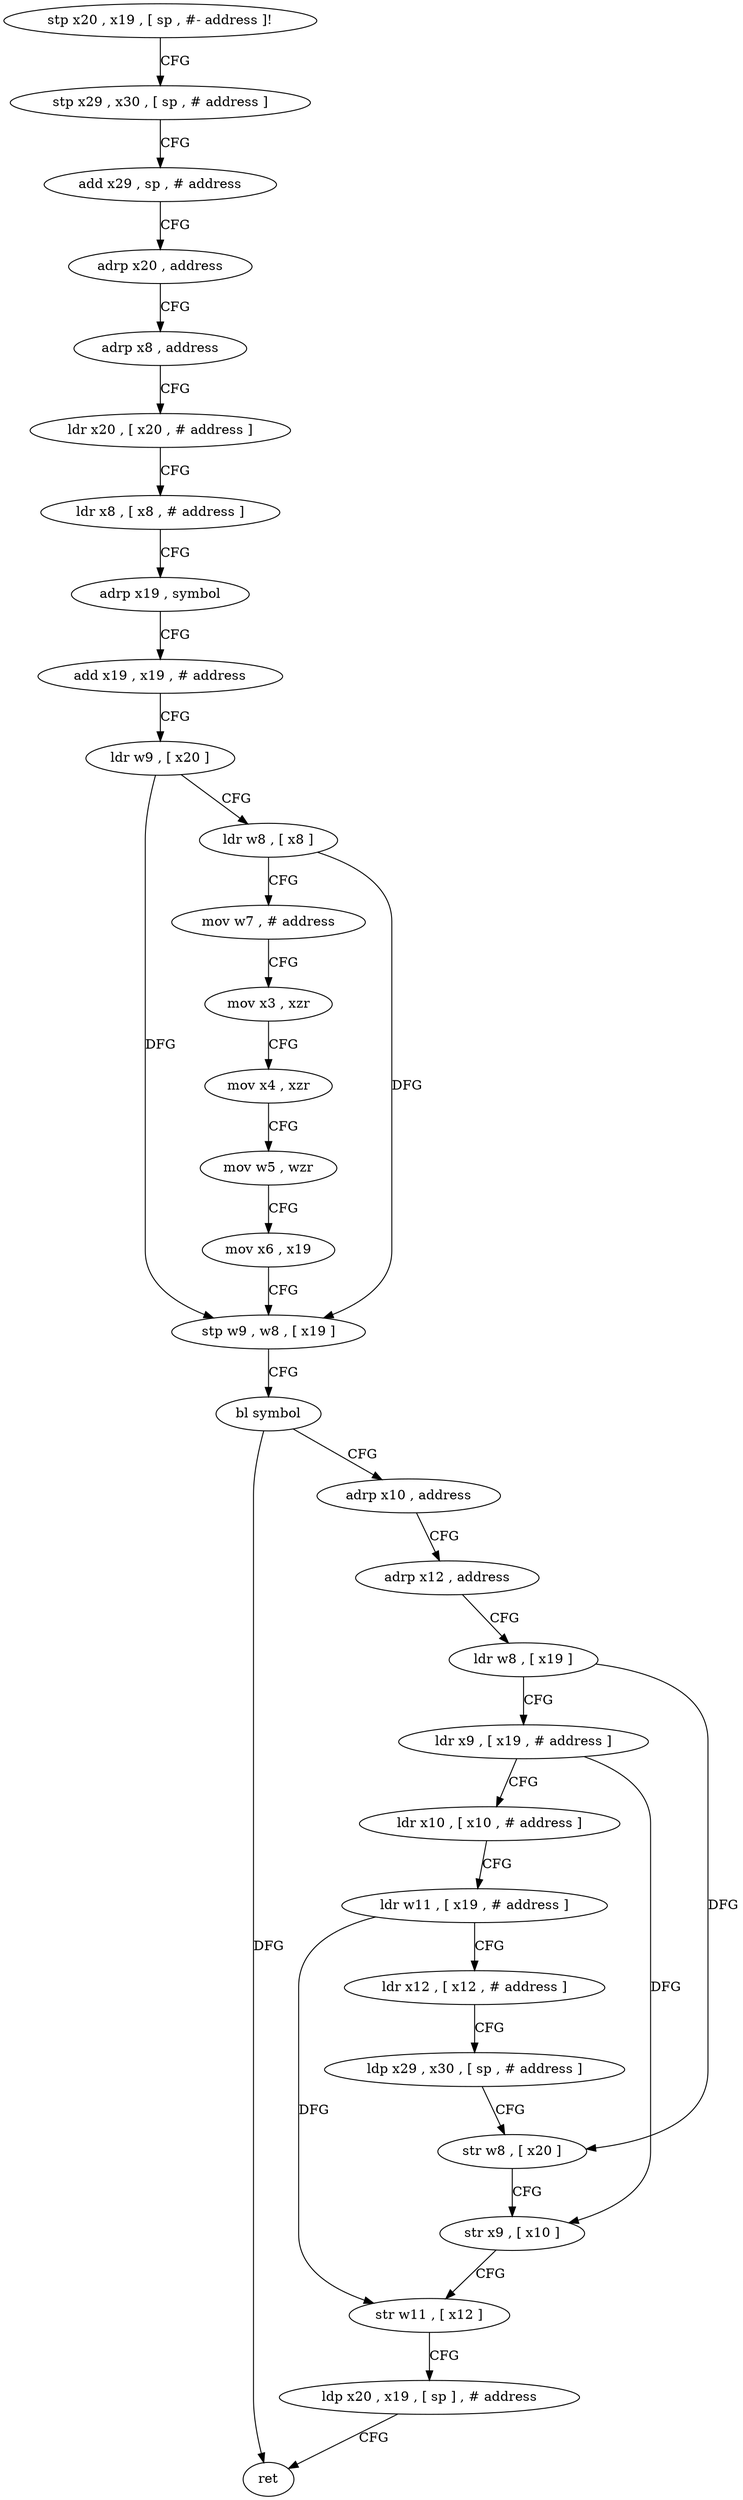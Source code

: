 digraph "func" {
"4221508" [label = "stp x20 , x19 , [ sp , #- address ]!" ]
"4221512" [label = "stp x29 , x30 , [ sp , # address ]" ]
"4221516" [label = "add x29 , sp , # address" ]
"4221520" [label = "adrp x20 , address" ]
"4221524" [label = "adrp x8 , address" ]
"4221528" [label = "ldr x20 , [ x20 , # address ]" ]
"4221532" [label = "ldr x8 , [ x8 , # address ]" ]
"4221536" [label = "adrp x19 , symbol" ]
"4221540" [label = "add x19 , x19 , # address" ]
"4221544" [label = "ldr w9 , [ x20 ]" ]
"4221548" [label = "ldr w8 , [ x8 ]" ]
"4221552" [label = "mov w7 , # address" ]
"4221556" [label = "mov x3 , xzr" ]
"4221560" [label = "mov x4 , xzr" ]
"4221564" [label = "mov w5 , wzr" ]
"4221568" [label = "mov x6 , x19" ]
"4221572" [label = "stp w9 , w8 , [ x19 ]" ]
"4221576" [label = "bl symbol" ]
"4221580" [label = "adrp x10 , address" ]
"4221584" [label = "adrp x12 , address" ]
"4221588" [label = "ldr w8 , [ x19 ]" ]
"4221592" [label = "ldr x9 , [ x19 , # address ]" ]
"4221596" [label = "ldr x10 , [ x10 , # address ]" ]
"4221600" [label = "ldr w11 , [ x19 , # address ]" ]
"4221604" [label = "ldr x12 , [ x12 , # address ]" ]
"4221608" [label = "ldp x29 , x30 , [ sp , # address ]" ]
"4221612" [label = "str w8 , [ x20 ]" ]
"4221616" [label = "str x9 , [ x10 ]" ]
"4221620" [label = "str w11 , [ x12 ]" ]
"4221624" [label = "ldp x20 , x19 , [ sp ] , # address" ]
"4221628" [label = "ret" ]
"4221508" -> "4221512" [ label = "CFG" ]
"4221512" -> "4221516" [ label = "CFG" ]
"4221516" -> "4221520" [ label = "CFG" ]
"4221520" -> "4221524" [ label = "CFG" ]
"4221524" -> "4221528" [ label = "CFG" ]
"4221528" -> "4221532" [ label = "CFG" ]
"4221532" -> "4221536" [ label = "CFG" ]
"4221536" -> "4221540" [ label = "CFG" ]
"4221540" -> "4221544" [ label = "CFG" ]
"4221544" -> "4221548" [ label = "CFG" ]
"4221544" -> "4221572" [ label = "DFG" ]
"4221548" -> "4221552" [ label = "CFG" ]
"4221548" -> "4221572" [ label = "DFG" ]
"4221552" -> "4221556" [ label = "CFG" ]
"4221556" -> "4221560" [ label = "CFG" ]
"4221560" -> "4221564" [ label = "CFG" ]
"4221564" -> "4221568" [ label = "CFG" ]
"4221568" -> "4221572" [ label = "CFG" ]
"4221572" -> "4221576" [ label = "CFG" ]
"4221576" -> "4221580" [ label = "CFG" ]
"4221576" -> "4221628" [ label = "DFG" ]
"4221580" -> "4221584" [ label = "CFG" ]
"4221584" -> "4221588" [ label = "CFG" ]
"4221588" -> "4221592" [ label = "CFG" ]
"4221588" -> "4221612" [ label = "DFG" ]
"4221592" -> "4221596" [ label = "CFG" ]
"4221592" -> "4221616" [ label = "DFG" ]
"4221596" -> "4221600" [ label = "CFG" ]
"4221600" -> "4221604" [ label = "CFG" ]
"4221600" -> "4221620" [ label = "DFG" ]
"4221604" -> "4221608" [ label = "CFG" ]
"4221608" -> "4221612" [ label = "CFG" ]
"4221612" -> "4221616" [ label = "CFG" ]
"4221616" -> "4221620" [ label = "CFG" ]
"4221620" -> "4221624" [ label = "CFG" ]
"4221624" -> "4221628" [ label = "CFG" ]
}
